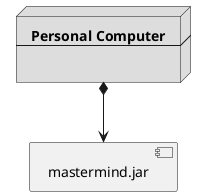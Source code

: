 @startuml mastermind_diseño_despliegue
node node #DDDDDD [
<b>Personal Computer</b>
----

]

[ mastermind.jar ] as component

node *--> component
@enduml
